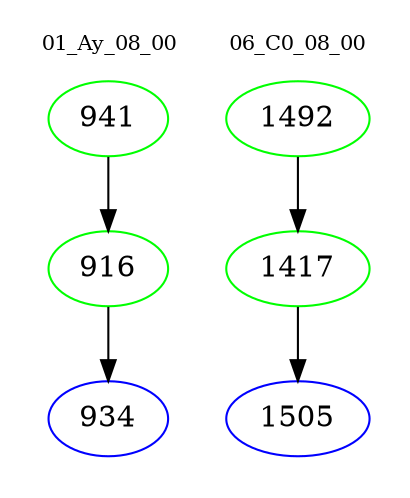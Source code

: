 digraph{
subgraph cluster_0 {
color = white
label = "01_Ay_08_00";
fontsize=10;
T0_941 [label="941", color="green"]
T0_941 -> T0_916 [color="black"]
T0_916 [label="916", color="green"]
T0_916 -> T0_934 [color="black"]
T0_934 [label="934", color="blue"]
}
subgraph cluster_1 {
color = white
label = "06_C0_08_00";
fontsize=10;
T1_1492 [label="1492", color="green"]
T1_1492 -> T1_1417 [color="black"]
T1_1417 [label="1417", color="green"]
T1_1417 -> T1_1505 [color="black"]
T1_1505 [label="1505", color="blue"]
}
}
